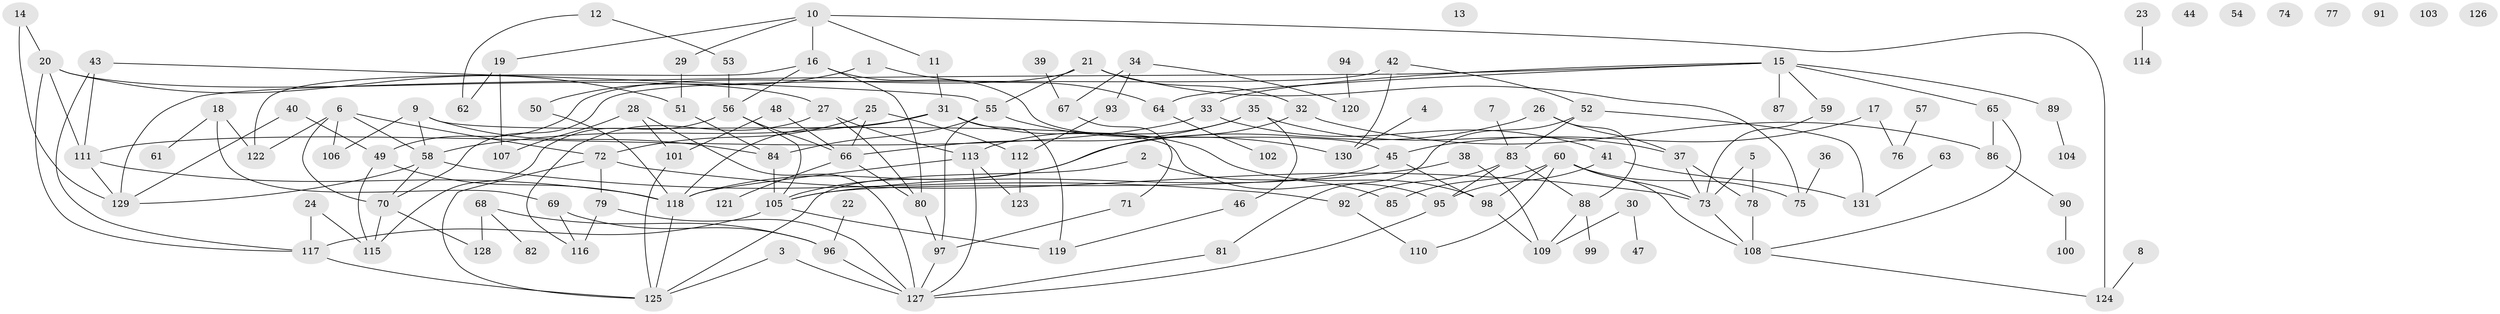 // coarse degree distribution, {2: 0.15476190476190477, 8: 0.047619047619047616, 6: 0.08333333333333333, 5: 0.09523809523809523, 1: 0.16666666666666666, 4: 0.11904761904761904, 0: 0.10714285714285714, 7: 0.047619047619047616, 3: 0.15476190476190477, 9: 0.011904761904761904, 10: 0.011904761904761904}
// Generated by graph-tools (version 1.1) at 2025/41/03/06/25 10:41:20]
// undirected, 131 vertices, 188 edges
graph export_dot {
graph [start="1"]
  node [color=gray90,style=filled];
  1;
  2;
  3;
  4;
  5;
  6;
  7;
  8;
  9;
  10;
  11;
  12;
  13;
  14;
  15;
  16;
  17;
  18;
  19;
  20;
  21;
  22;
  23;
  24;
  25;
  26;
  27;
  28;
  29;
  30;
  31;
  32;
  33;
  34;
  35;
  36;
  37;
  38;
  39;
  40;
  41;
  42;
  43;
  44;
  45;
  46;
  47;
  48;
  49;
  50;
  51;
  52;
  53;
  54;
  55;
  56;
  57;
  58;
  59;
  60;
  61;
  62;
  63;
  64;
  65;
  66;
  67;
  68;
  69;
  70;
  71;
  72;
  73;
  74;
  75;
  76;
  77;
  78;
  79;
  80;
  81;
  82;
  83;
  84;
  85;
  86;
  87;
  88;
  89;
  90;
  91;
  92;
  93;
  94;
  95;
  96;
  97;
  98;
  99;
  100;
  101;
  102;
  103;
  104;
  105;
  106;
  107;
  108;
  109;
  110;
  111;
  112;
  113;
  114;
  115;
  116;
  117;
  118;
  119;
  120;
  121;
  122;
  123;
  124;
  125;
  126;
  127;
  128;
  129;
  130;
  131;
  1 -- 50;
  1 -- 64;
  2 -- 85;
  2 -- 125;
  3 -- 125;
  3 -- 127;
  4 -- 130;
  5 -- 73;
  5 -- 78;
  6 -- 58;
  6 -- 70;
  6 -- 72;
  6 -- 106;
  6 -- 122;
  7 -- 83;
  8 -- 124;
  9 -- 58;
  9 -- 84;
  9 -- 95;
  9 -- 106;
  10 -- 11;
  10 -- 16;
  10 -- 19;
  10 -- 29;
  10 -- 124;
  11 -- 31;
  12 -- 53;
  12 -- 62;
  14 -- 20;
  14 -- 129;
  15 -- 33;
  15 -- 59;
  15 -- 64;
  15 -- 65;
  15 -- 87;
  15 -- 89;
  15 -- 129;
  16 -- 45;
  16 -- 56;
  16 -- 80;
  16 -- 122;
  17 -- 45;
  17 -- 76;
  18 -- 61;
  18 -- 69;
  18 -- 122;
  19 -- 62;
  19 -- 107;
  20 -- 27;
  20 -- 51;
  20 -- 111;
  20 -- 117;
  21 -- 32;
  21 -- 49;
  21 -- 55;
  21 -- 75;
  22 -- 96;
  23 -- 114;
  24 -- 115;
  24 -- 117;
  25 -- 66;
  25 -- 72;
  25 -- 112;
  26 -- 37;
  26 -- 88;
  26 -- 118;
  27 -- 80;
  27 -- 113;
  27 -- 116;
  28 -- 101;
  28 -- 107;
  28 -- 127;
  29 -- 51;
  30 -- 47;
  30 -- 109;
  31 -- 58;
  31 -- 98;
  31 -- 118;
  31 -- 119;
  32 -- 86;
  32 -- 105;
  33 -- 41;
  33 -- 111;
  34 -- 67;
  34 -- 93;
  34 -- 120;
  35 -- 37;
  35 -- 46;
  35 -- 66;
  35 -- 113;
  36 -- 75;
  37 -- 73;
  37 -- 78;
  38 -- 105;
  38 -- 109;
  39 -- 67;
  40 -- 49;
  40 -- 129;
  41 -- 95;
  41 -- 131;
  42 -- 52;
  42 -- 70;
  42 -- 130;
  43 -- 55;
  43 -- 111;
  43 -- 117;
  45 -- 98;
  45 -- 105;
  46 -- 119;
  48 -- 66;
  48 -- 101;
  49 -- 115;
  49 -- 118;
  50 -- 118;
  51 -- 84;
  52 -- 81;
  52 -- 83;
  52 -- 131;
  53 -- 56;
  55 -- 84;
  55 -- 97;
  55 -- 130;
  56 -- 66;
  56 -- 105;
  56 -- 115;
  57 -- 76;
  58 -- 70;
  58 -- 92;
  58 -- 129;
  59 -- 73;
  60 -- 73;
  60 -- 75;
  60 -- 85;
  60 -- 98;
  60 -- 108;
  60 -- 110;
  63 -- 131;
  64 -- 102;
  65 -- 86;
  65 -- 108;
  66 -- 80;
  66 -- 121;
  67 -- 71;
  68 -- 82;
  68 -- 96;
  68 -- 128;
  69 -- 96;
  69 -- 116;
  70 -- 115;
  70 -- 128;
  71 -- 97;
  72 -- 73;
  72 -- 79;
  72 -- 125;
  73 -- 108;
  78 -- 108;
  79 -- 116;
  79 -- 127;
  80 -- 97;
  81 -- 127;
  83 -- 88;
  83 -- 92;
  83 -- 95;
  84 -- 105;
  86 -- 90;
  88 -- 99;
  88 -- 109;
  89 -- 104;
  90 -- 100;
  92 -- 110;
  93 -- 112;
  94 -- 120;
  95 -- 127;
  96 -- 127;
  97 -- 127;
  98 -- 109;
  101 -- 125;
  105 -- 117;
  105 -- 119;
  108 -- 124;
  111 -- 118;
  111 -- 129;
  112 -- 123;
  113 -- 118;
  113 -- 123;
  113 -- 127;
  117 -- 125;
  118 -- 125;
}

